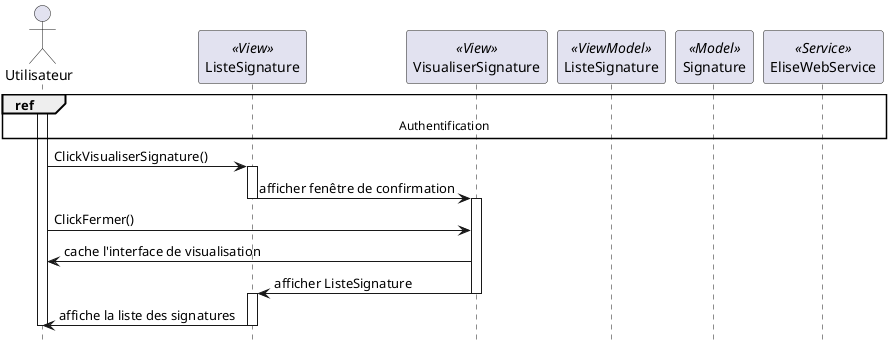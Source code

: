 @startuml sequence_view_signature

hide footbox


actor "Utilisateur" as user
participant "ListeSignature" as liste << View >>
participant "VisualiserSignature" as view << View >>
participant "ListeSignature" as vm << ViewModel >>
participant "Signature" as model << Model >>
participant "EliseWebService" as ws << Service >>


ref over user,liste,view,vm,model,ws : Authentification
activate user
user -> liste : ClickVisualiserSignature()
activate liste
liste -> view : afficher fenêtre de confirmation
deactivate liste
activate view
user -> view : ClickFermer()
view -> user : cache l'interface de visualisation
view -> liste : afficher ListeSignature
deactivate view
activate liste
liste -> user : affiche la liste des signatures
deactivate liste
deactivate user
